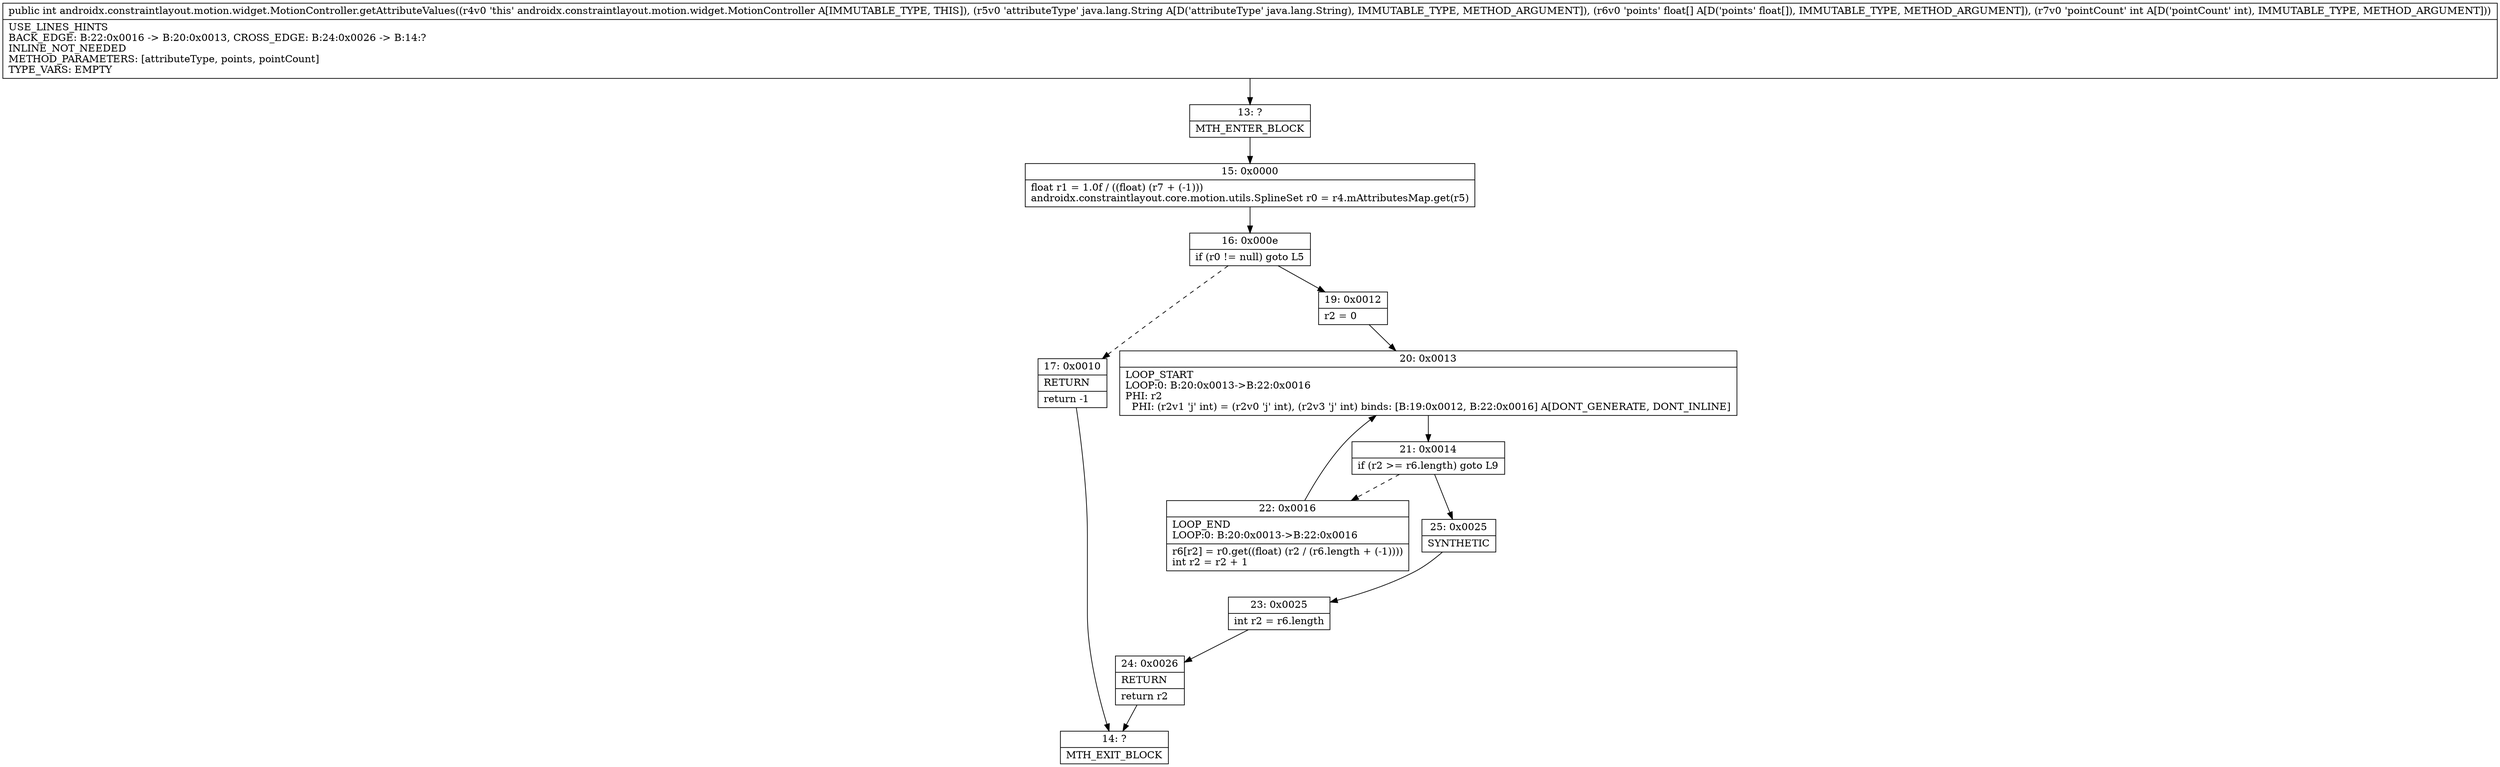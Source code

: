 digraph "CFG forandroidx.constraintlayout.motion.widget.MotionController.getAttributeValues(Ljava\/lang\/String;[FI)I" {
Node_13 [shape=record,label="{13\:\ ?|MTH_ENTER_BLOCK\l}"];
Node_15 [shape=record,label="{15\:\ 0x0000|float r1 = 1.0f \/ ((float) (r7 + (\-1)))\landroidx.constraintlayout.core.motion.utils.SplineSet r0 = r4.mAttributesMap.get(r5)\l}"];
Node_16 [shape=record,label="{16\:\ 0x000e|if (r0 != null) goto L5\l}"];
Node_17 [shape=record,label="{17\:\ 0x0010|RETURN\l|return \-1\l}"];
Node_14 [shape=record,label="{14\:\ ?|MTH_EXIT_BLOCK\l}"];
Node_19 [shape=record,label="{19\:\ 0x0012|r2 = 0\l}"];
Node_20 [shape=record,label="{20\:\ 0x0013|LOOP_START\lLOOP:0: B:20:0x0013\-\>B:22:0x0016\lPHI: r2 \l  PHI: (r2v1 'j' int) = (r2v0 'j' int), (r2v3 'j' int) binds: [B:19:0x0012, B:22:0x0016] A[DONT_GENERATE, DONT_INLINE]\l}"];
Node_21 [shape=record,label="{21\:\ 0x0014|if (r2 \>= r6.length) goto L9\l}"];
Node_22 [shape=record,label="{22\:\ 0x0016|LOOP_END\lLOOP:0: B:20:0x0013\-\>B:22:0x0016\l|r6[r2] = r0.get((float) (r2 \/ (r6.length + (\-1))))\lint r2 = r2 + 1\l}"];
Node_25 [shape=record,label="{25\:\ 0x0025|SYNTHETIC\l}"];
Node_23 [shape=record,label="{23\:\ 0x0025|int r2 = r6.length\l}"];
Node_24 [shape=record,label="{24\:\ 0x0026|RETURN\l|return r2\l}"];
MethodNode[shape=record,label="{public int androidx.constraintlayout.motion.widget.MotionController.getAttributeValues((r4v0 'this' androidx.constraintlayout.motion.widget.MotionController A[IMMUTABLE_TYPE, THIS]), (r5v0 'attributeType' java.lang.String A[D('attributeType' java.lang.String), IMMUTABLE_TYPE, METHOD_ARGUMENT]), (r6v0 'points' float[] A[D('points' float[]), IMMUTABLE_TYPE, METHOD_ARGUMENT]), (r7v0 'pointCount' int A[D('pointCount' int), IMMUTABLE_TYPE, METHOD_ARGUMENT]))  | USE_LINES_HINTS\lBACK_EDGE: B:22:0x0016 \-\> B:20:0x0013, CROSS_EDGE: B:24:0x0026 \-\> B:14:?\lINLINE_NOT_NEEDED\lMETHOD_PARAMETERS: [attributeType, points, pointCount]\lTYPE_VARS: EMPTY\l}"];
MethodNode -> Node_13;Node_13 -> Node_15;
Node_15 -> Node_16;
Node_16 -> Node_17[style=dashed];
Node_16 -> Node_19;
Node_17 -> Node_14;
Node_19 -> Node_20;
Node_20 -> Node_21;
Node_21 -> Node_22[style=dashed];
Node_21 -> Node_25;
Node_22 -> Node_20;
Node_25 -> Node_23;
Node_23 -> Node_24;
Node_24 -> Node_14;
}

